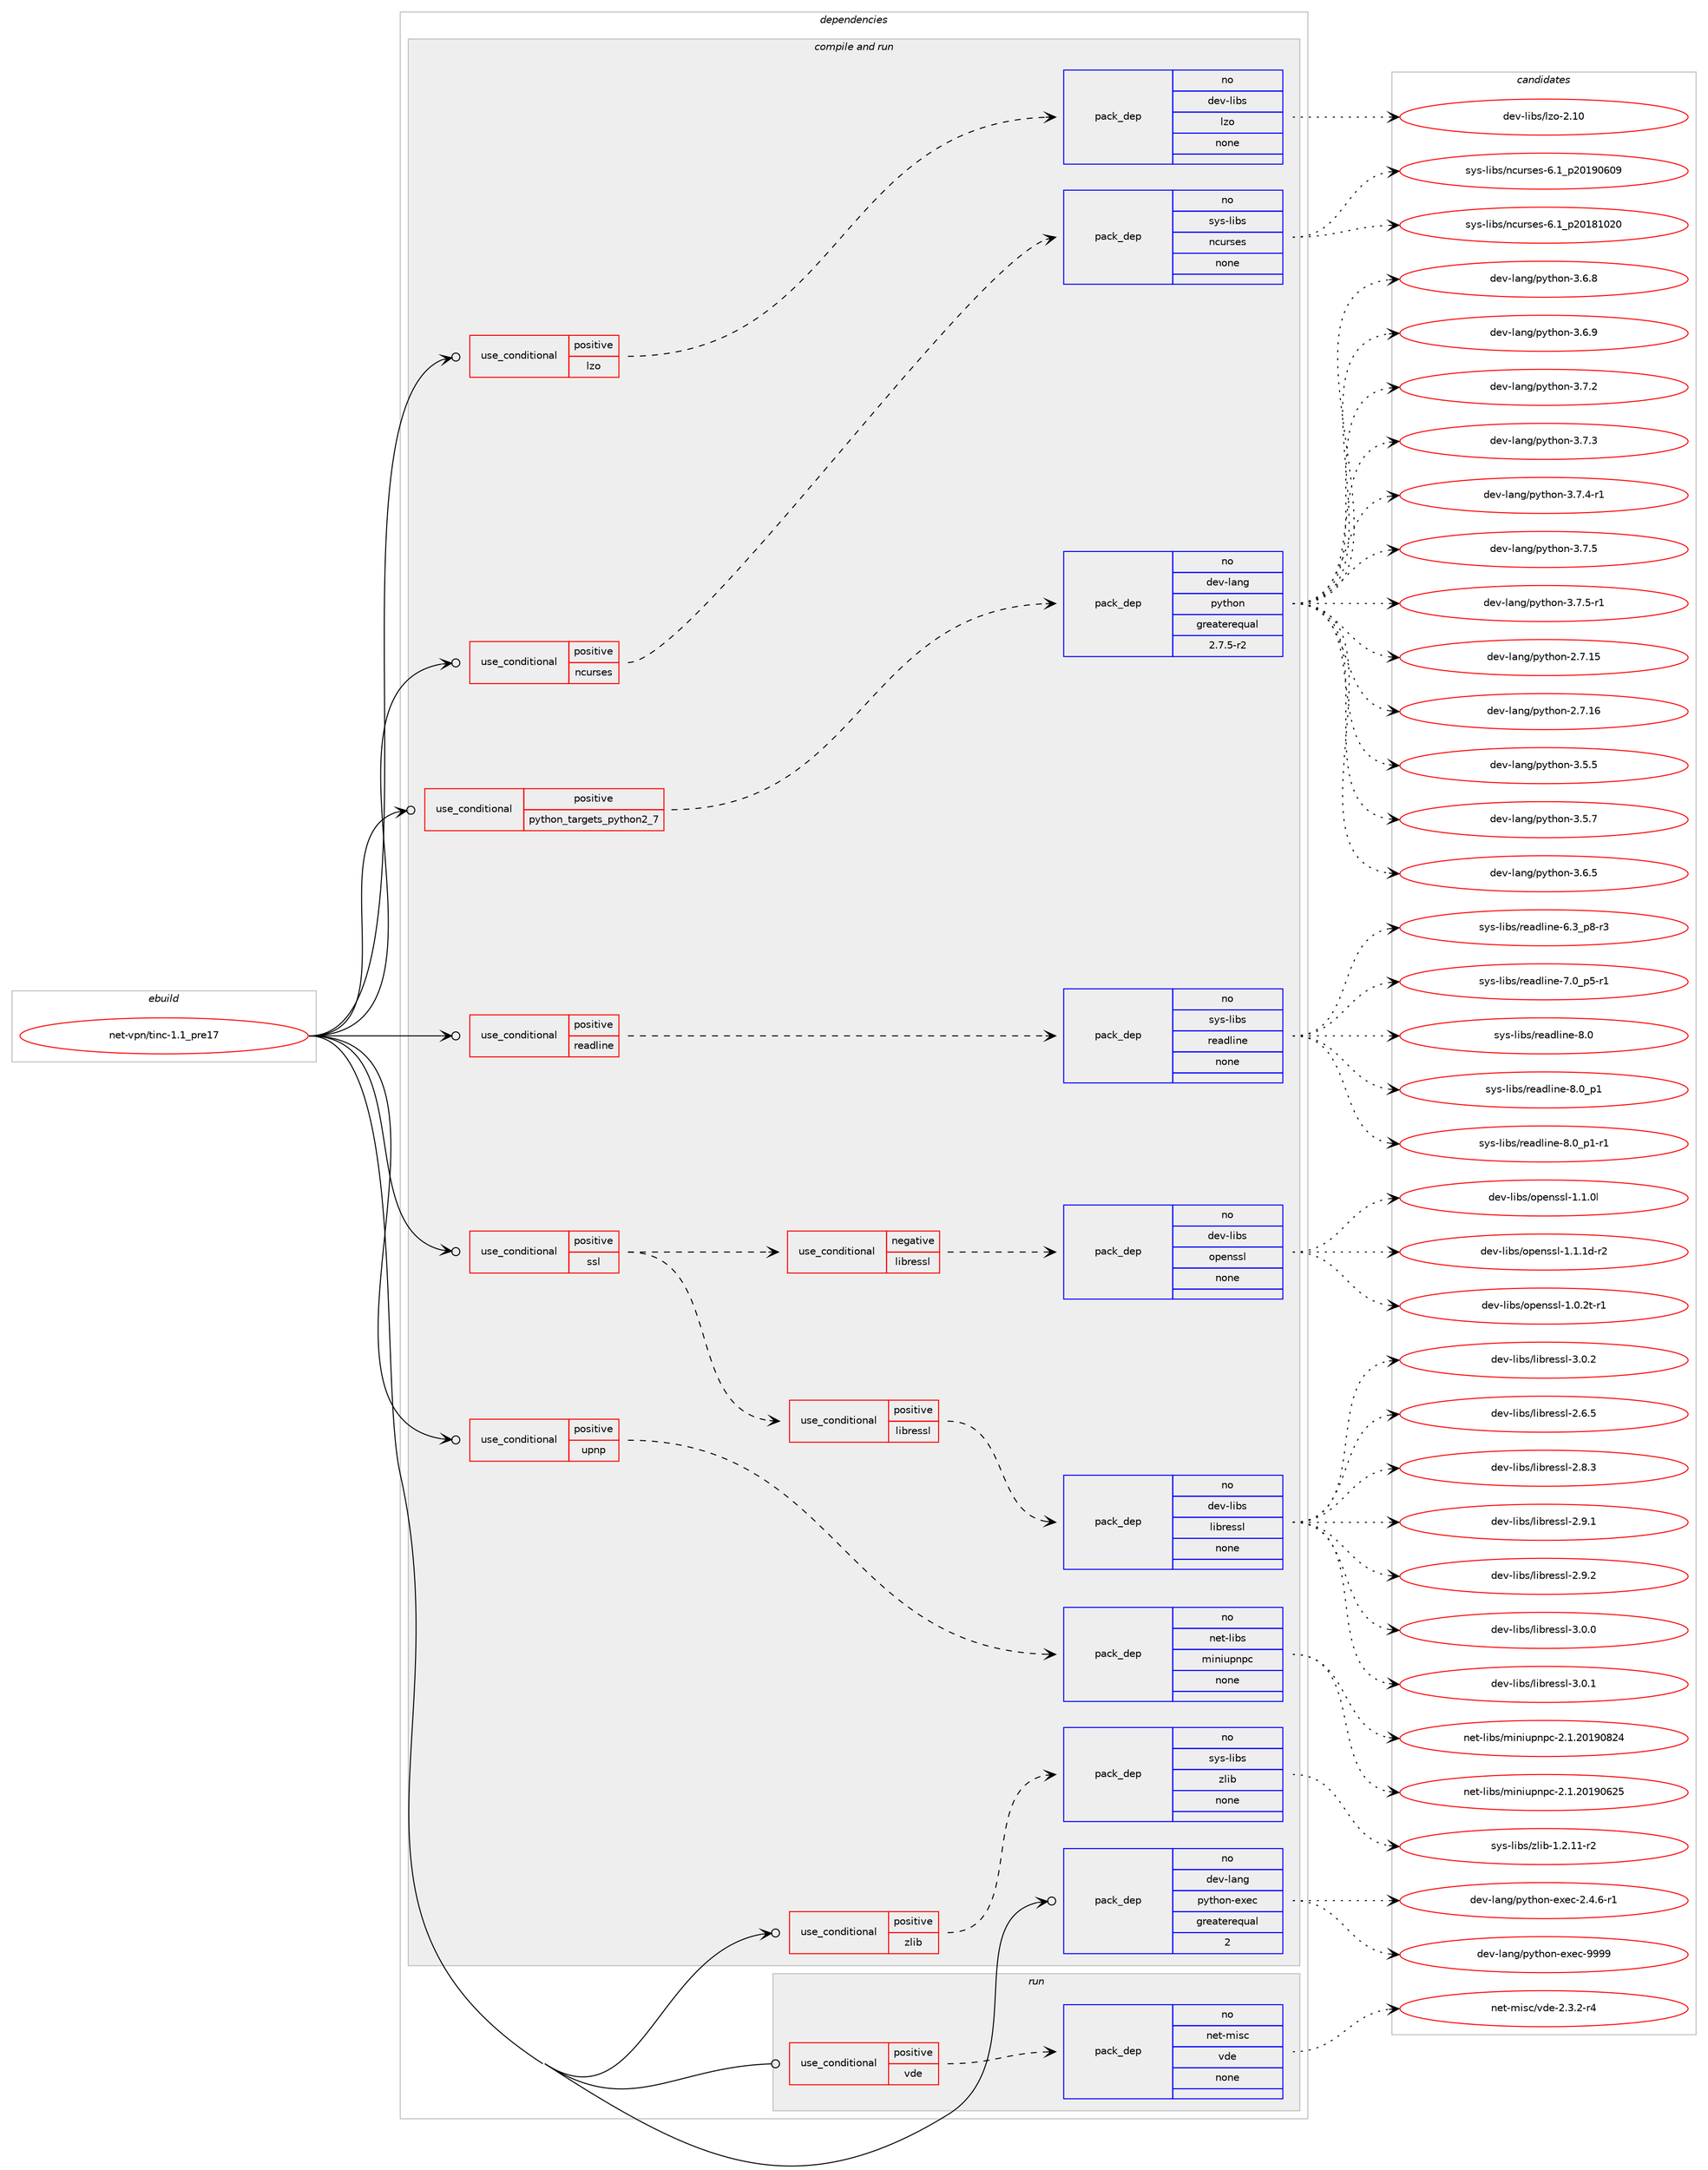 digraph prolog {

# *************
# Graph options
# *************

newrank=true;
concentrate=true;
compound=true;
graph [rankdir=LR,fontname=Helvetica,fontsize=10,ranksep=1.5];#, ranksep=2.5, nodesep=0.2];
edge  [arrowhead=vee];
node  [fontname=Helvetica,fontsize=10];

# **********
# The ebuild
# **********

subgraph cluster_leftcol {
color=gray;
rank=same;
label=<<i>ebuild</i>>;
id [label="net-vpn/tinc-1.1_pre17", color=red, width=4, href="../net-vpn/tinc-1.1_pre17.svg"];
}

# ****************
# The dependencies
# ****************

subgraph cluster_midcol {
color=gray;
label=<<i>dependencies</i>>;
subgraph cluster_compile {
fillcolor="#eeeeee";
style=filled;
label=<<i>compile</i>>;
}
subgraph cluster_compileandrun {
fillcolor="#eeeeee";
style=filled;
label=<<i>compile and run</i>>;
subgraph cond205715 {
dependency843534 [label=<<TABLE BORDER="0" CELLBORDER="1" CELLSPACING="0" CELLPADDING="4"><TR><TD ROWSPAN="3" CELLPADDING="10">use_conditional</TD></TR><TR><TD>positive</TD></TR><TR><TD>lzo</TD></TR></TABLE>>, shape=none, color=red];
subgraph pack622923 {
dependency843535 [label=<<TABLE BORDER="0" CELLBORDER="1" CELLSPACING="0" CELLPADDING="4" WIDTH="220"><TR><TD ROWSPAN="6" CELLPADDING="30">pack_dep</TD></TR><TR><TD WIDTH="110">no</TD></TR><TR><TD>dev-libs</TD></TR><TR><TD>lzo</TD></TR><TR><TD>none</TD></TR><TR><TD></TD></TR></TABLE>>, shape=none, color=blue];
}
dependency843534:e -> dependency843535:w [weight=20,style="dashed",arrowhead="vee"];
}
id:e -> dependency843534:w [weight=20,style="solid",arrowhead="odotvee"];
subgraph cond205716 {
dependency843536 [label=<<TABLE BORDER="0" CELLBORDER="1" CELLSPACING="0" CELLPADDING="4"><TR><TD ROWSPAN="3" CELLPADDING="10">use_conditional</TD></TR><TR><TD>positive</TD></TR><TR><TD>ncurses</TD></TR></TABLE>>, shape=none, color=red];
subgraph pack622924 {
dependency843537 [label=<<TABLE BORDER="0" CELLBORDER="1" CELLSPACING="0" CELLPADDING="4" WIDTH="220"><TR><TD ROWSPAN="6" CELLPADDING="30">pack_dep</TD></TR><TR><TD WIDTH="110">no</TD></TR><TR><TD>sys-libs</TD></TR><TR><TD>ncurses</TD></TR><TR><TD>none</TD></TR><TR><TD></TD></TR></TABLE>>, shape=none, color=blue];
}
dependency843536:e -> dependency843537:w [weight=20,style="dashed",arrowhead="vee"];
}
id:e -> dependency843536:w [weight=20,style="solid",arrowhead="odotvee"];
subgraph cond205717 {
dependency843538 [label=<<TABLE BORDER="0" CELLBORDER="1" CELLSPACING="0" CELLPADDING="4"><TR><TD ROWSPAN="3" CELLPADDING="10">use_conditional</TD></TR><TR><TD>positive</TD></TR><TR><TD>python_targets_python2_7</TD></TR></TABLE>>, shape=none, color=red];
subgraph pack622925 {
dependency843539 [label=<<TABLE BORDER="0" CELLBORDER="1" CELLSPACING="0" CELLPADDING="4" WIDTH="220"><TR><TD ROWSPAN="6" CELLPADDING="30">pack_dep</TD></TR><TR><TD WIDTH="110">no</TD></TR><TR><TD>dev-lang</TD></TR><TR><TD>python</TD></TR><TR><TD>greaterequal</TD></TR><TR><TD>2.7.5-r2</TD></TR></TABLE>>, shape=none, color=blue];
}
dependency843538:e -> dependency843539:w [weight=20,style="dashed",arrowhead="vee"];
}
id:e -> dependency843538:w [weight=20,style="solid",arrowhead="odotvee"];
subgraph cond205718 {
dependency843540 [label=<<TABLE BORDER="0" CELLBORDER="1" CELLSPACING="0" CELLPADDING="4"><TR><TD ROWSPAN="3" CELLPADDING="10">use_conditional</TD></TR><TR><TD>positive</TD></TR><TR><TD>readline</TD></TR></TABLE>>, shape=none, color=red];
subgraph pack622926 {
dependency843541 [label=<<TABLE BORDER="0" CELLBORDER="1" CELLSPACING="0" CELLPADDING="4" WIDTH="220"><TR><TD ROWSPAN="6" CELLPADDING="30">pack_dep</TD></TR><TR><TD WIDTH="110">no</TD></TR><TR><TD>sys-libs</TD></TR><TR><TD>readline</TD></TR><TR><TD>none</TD></TR><TR><TD></TD></TR></TABLE>>, shape=none, color=blue];
}
dependency843540:e -> dependency843541:w [weight=20,style="dashed",arrowhead="vee"];
}
id:e -> dependency843540:w [weight=20,style="solid",arrowhead="odotvee"];
subgraph cond205719 {
dependency843542 [label=<<TABLE BORDER="0" CELLBORDER="1" CELLSPACING="0" CELLPADDING="4"><TR><TD ROWSPAN="3" CELLPADDING="10">use_conditional</TD></TR><TR><TD>positive</TD></TR><TR><TD>ssl</TD></TR></TABLE>>, shape=none, color=red];
subgraph cond205720 {
dependency843543 [label=<<TABLE BORDER="0" CELLBORDER="1" CELLSPACING="0" CELLPADDING="4"><TR><TD ROWSPAN="3" CELLPADDING="10">use_conditional</TD></TR><TR><TD>negative</TD></TR><TR><TD>libressl</TD></TR></TABLE>>, shape=none, color=red];
subgraph pack622927 {
dependency843544 [label=<<TABLE BORDER="0" CELLBORDER="1" CELLSPACING="0" CELLPADDING="4" WIDTH="220"><TR><TD ROWSPAN="6" CELLPADDING="30">pack_dep</TD></TR><TR><TD WIDTH="110">no</TD></TR><TR><TD>dev-libs</TD></TR><TR><TD>openssl</TD></TR><TR><TD>none</TD></TR><TR><TD></TD></TR></TABLE>>, shape=none, color=blue];
}
dependency843543:e -> dependency843544:w [weight=20,style="dashed",arrowhead="vee"];
}
dependency843542:e -> dependency843543:w [weight=20,style="dashed",arrowhead="vee"];
subgraph cond205721 {
dependency843545 [label=<<TABLE BORDER="0" CELLBORDER="1" CELLSPACING="0" CELLPADDING="4"><TR><TD ROWSPAN="3" CELLPADDING="10">use_conditional</TD></TR><TR><TD>positive</TD></TR><TR><TD>libressl</TD></TR></TABLE>>, shape=none, color=red];
subgraph pack622928 {
dependency843546 [label=<<TABLE BORDER="0" CELLBORDER="1" CELLSPACING="0" CELLPADDING="4" WIDTH="220"><TR><TD ROWSPAN="6" CELLPADDING="30">pack_dep</TD></TR><TR><TD WIDTH="110">no</TD></TR><TR><TD>dev-libs</TD></TR><TR><TD>libressl</TD></TR><TR><TD>none</TD></TR><TR><TD></TD></TR></TABLE>>, shape=none, color=blue];
}
dependency843545:e -> dependency843546:w [weight=20,style="dashed",arrowhead="vee"];
}
dependency843542:e -> dependency843545:w [weight=20,style="dashed",arrowhead="vee"];
}
id:e -> dependency843542:w [weight=20,style="solid",arrowhead="odotvee"];
subgraph cond205722 {
dependency843547 [label=<<TABLE BORDER="0" CELLBORDER="1" CELLSPACING="0" CELLPADDING="4"><TR><TD ROWSPAN="3" CELLPADDING="10">use_conditional</TD></TR><TR><TD>positive</TD></TR><TR><TD>upnp</TD></TR></TABLE>>, shape=none, color=red];
subgraph pack622929 {
dependency843548 [label=<<TABLE BORDER="0" CELLBORDER="1" CELLSPACING="0" CELLPADDING="4" WIDTH="220"><TR><TD ROWSPAN="6" CELLPADDING="30">pack_dep</TD></TR><TR><TD WIDTH="110">no</TD></TR><TR><TD>net-libs</TD></TR><TR><TD>miniupnpc</TD></TR><TR><TD>none</TD></TR><TR><TD></TD></TR></TABLE>>, shape=none, color=blue];
}
dependency843547:e -> dependency843548:w [weight=20,style="dashed",arrowhead="vee"];
}
id:e -> dependency843547:w [weight=20,style="solid",arrowhead="odotvee"];
subgraph cond205723 {
dependency843549 [label=<<TABLE BORDER="0" CELLBORDER="1" CELLSPACING="0" CELLPADDING="4"><TR><TD ROWSPAN="3" CELLPADDING="10">use_conditional</TD></TR><TR><TD>positive</TD></TR><TR><TD>zlib</TD></TR></TABLE>>, shape=none, color=red];
subgraph pack622930 {
dependency843550 [label=<<TABLE BORDER="0" CELLBORDER="1" CELLSPACING="0" CELLPADDING="4" WIDTH="220"><TR><TD ROWSPAN="6" CELLPADDING="30">pack_dep</TD></TR><TR><TD WIDTH="110">no</TD></TR><TR><TD>sys-libs</TD></TR><TR><TD>zlib</TD></TR><TR><TD>none</TD></TR><TR><TD></TD></TR></TABLE>>, shape=none, color=blue];
}
dependency843549:e -> dependency843550:w [weight=20,style="dashed",arrowhead="vee"];
}
id:e -> dependency843549:w [weight=20,style="solid",arrowhead="odotvee"];
subgraph pack622931 {
dependency843551 [label=<<TABLE BORDER="0" CELLBORDER="1" CELLSPACING="0" CELLPADDING="4" WIDTH="220"><TR><TD ROWSPAN="6" CELLPADDING="30">pack_dep</TD></TR><TR><TD WIDTH="110">no</TD></TR><TR><TD>dev-lang</TD></TR><TR><TD>python-exec</TD></TR><TR><TD>greaterequal</TD></TR><TR><TD>2</TD></TR></TABLE>>, shape=none, color=blue];
}
id:e -> dependency843551:w [weight=20,style="solid",arrowhead="odotvee"];
}
subgraph cluster_run {
fillcolor="#eeeeee";
style=filled;
label=<<i>run</i>>;
subgraph cond205724 {
dependency843552 [label=<<TABLE BORDER="0" CELLBORDER="1" CELLSPACING="0" CELLPADDING="4"><TR><TD ROWSPAN="3" CELLPADDING="10">use_conditional</TD></TR><TR><TD>positive</TD></TR><TR><TD>vde</TD></TR></TABLE>>, shape=none, color=red];
subgraph pack622932 {
dependency843553 [label=<<TABLE BORDER="0" CELLBORDER="1" CELLSPACING="0" CELLPADDING="4" WIDTH="220"><TR><TD ROWSPAN="6" CELLPADDING="30">pack_dep</TD></TR><TR><TD WIDTH="110">no</TD></TR><TR><TD>net-misc</TD></TR><TR><TD>vde</TD></TR><TR><TD>none</TD></TR><TR><TD></TD></TR></TABLE>>, shape=none, color=blue];
}
dependency843552:e -> dependency843553:w [weight=20,style="dashed",arrowhead="vee"];
}
id:e -> dependency843552:w [weight=20,style="solid",arrowhead="odot"];
}
}

# **************
# The candidates
# **************

subgraph cluster_choices {
rank=same;
color=gray;
label=<<i>candidates</i>>;

subgraph choice622923 {
color=black;
nodesep=1;
choice1001011184510810598115471081221114550464948 [label="dev-libs/lzo-2.10", color=red, width=4,href="../dev-libs/lzo-2.10.svg"];
dependency843535:e -> choice1001011184510810598115471081221114550464948:w [style=dotted,weight="100"];
}
subgraph choice622924 {
color=black;
nodesep=1;
choice1151211154510810598115471109911711411510111545544649951125048495649485048 [label="sys-libs/ncurses-6.1_p20181020", color=red, width=4,href="../sys-libs/ncurses-6.1_p20181020.svg"];
choice1151211154510810598115471109911711411510111545544649951125048495748544857 [label="sys-libs/ncurses-6.1_p20190609", color=red, width=4,href="../sys-libs/ncurses-6.1_p20190609.svg"];
dependency843537:e -> choice1151211154510810598115471109911711411510111545544649951125048495649485048:w [style=dotted,weight="100"];
dependency843537:e -> choice1151211154510810598115471109911711411510111545544649951125048495748544857:w [style=dotted,weight="100"];
}
subgraph choice622925 {
color=black;
nodesep=1;
choice10010111845108971101034711212111610411111045504655464953 [label="dev-lang/python-2.7.15", color=red, width=4,href="../dev-lang/python-2.7.15.svg"];
choice10010111845108971101034711212111610411111045504655464954 [label="dev-lang/python-2.7.16", color=red, width=4,href="../dev-lang/python-2.7.16.svg"];
choice100101118451089711010347112121116104111110455146534653 [label="dev-lang/python-3.5.5", color=red, width=4,href="../dev-lang/python-3.5.5.svg"];
choice100101118451089711010347112121116104111110455146534655 [label="dev-lang/python-3.5.7", color=red, width=4,href="../dev-lang/python-3.5.7.svg"];
choice100101118451089711010347112121116104111110455146544653 [label="dev-lang/python-3.6.5", color=red, width=4,href="../dev-lang/python-3.6.5.svg"];
choice100101118451089711010347112121116104111110455146544656 [label="dev-lang/python-3.6.8", color=red, width=4,href="../dev-lang/python-3.6.8.svg"];
choice100101118451089711010347112121116104111110455146544657 [label="dev-lang/python-3.6.9", color=red, width=4,href="../dev-lang/python-3.6.9.svg"];
choice100101118451089711010347112121116104111110455146554650 [label="dev-lang/python-3.7.2", color=red, width=4,href="../dev-lang/python-3.7.2.svg"];
choice100101118451089711010347112121116104111110455146554651 [label="dev-lang/python-3.7.3", color=red, width=4,href="../dev-lang/python-3.7.3.svg"];
choice1001011184510897110103471121211161041111104551465546524511449 [label="dev-lang/python-3.7.4-r1", color=red, width=4,href="../dev-lang/python-3.7.4-r1.svg"];
choice100101118451089711010347112121116104111110455146554653 [label="dev-lang/python-3.7.5", color=red, width=4,href="../dev-lang/python-3.7.5.svg"];
choice1001011184510897110103471121211161041111104551465546534511449 [label="dev-lang/python-3.7.5-r1", color=red, width=4,href="../dev-lang/python-3.7.5-r1.svg"];
dependency843539:e -> choice10010111845108971101034711212111610411111045504655464953:w [style=dotted,weight="100"];
dependency843539:e -> choice10010111845108971101034711212111610411111045504655464954:w [style=dotted,weight="100"];
dependency843539:e -> choice100101118451089711010347112121116104111110455146534653:w [style=dotted,weight="100"];
dependency843539:e -> choice100101118451089711010347112121116104111110455146534655:w [style=dotted,weight="100"];
dependency843539:e -> choice100101118451089711010347112121116104111110455146544653:w [style=dotted,weight="100"];
dependency843539:e -> choice100101118451089711010347112121116104111110455146544656:w [style=dotted,weight="100"];
dependency843539:e -> choice100101118451089711010347112121116104111110455146544657:w [style=dotted,weight="100"];
dependency843539:e -> choice100101118451089711010347112121116104111110455146554650:w [style=dotted,weight="100"];
dependency843539:e -> choice100101118451089711010347112121116104111110455146554651:w [style=dotted,weight="100"];
dependency843539:e -> choice1001011184510897110103471121211161041111104551465546524511449:w [style=dotted,weight="100"];
dependency843539:e -> choice100101118451089711010347112121116104111110455146554653:w [style=dotted,weight="100"];
dependency843539:e -> choice1001011184510897110103471121211161041111104551465546534511449:w [style=dotted,weight="100"];
}
subgraph choice622926 {
color=black;
nodesep=1;
choice115121115451081059811547114101971001081051101014554465195112564511451 [label="sys-libs/readline-6.3_p8-r3", color=red, width=4,href="../sys-libs/readline-6.3_p8-r3.svg"];
choice115121115451081059811547114101971001081051101014555464895112534511449 [label="sys-libs/readline-7.0_p5-r1", color=red, width=4,href="../sys-libs/readline-7.0_p5-r1.svg"];
choice1151211154510810598115471141019710010810511010145564648 [label="sys-libs/readline-8.0", color=red, width=4,href="../sys-libs/readline-8.0.svg"];
choice11512111545108105981154711410197100108105110101455646489511249 [label="sys-libs/readline-8.0_p1", color=red, width=4,href="../sys-libs/readline-8.0_p1.svg"];
choice115121115451081059811547114101971001081051101014556464895112494511449 [label="sys-libs/readline-8.0_p1-r1", color=red, width=4,href="../sys-libs/readline-8.0_p1-r1.svg"];
dependency843541:e -> choice115121115451081059811547114101971001081051101014554465195112564511451:w [style=dotted,weight="100"];
dependency843541:e -> choice115121115451081059811547114101971001081051101014555464895112534511449:w [style=dotted,weight="100"];
dependency843541:e -> choice1151211154510810598115471141019710010810511010145564648:w [style=dotted,weight="100"];
dependency843541:e -> choice11512111545108105981154711410197100108105110101455646489511249:w [style=dotted,weight="100"];
dependency843541:e -> choice115121115451081059811547114101971001081051101014556464895112494511449:w [style=dotted,weight="100"];
}
subgraph choice622927 {
color=black;
nodesep=1;
choice1001011184510810598115471111121011101151151084549464846501164511449 [label="dev-libs/openssl-1.0.2t-r1", color=red, width=4,href="../dev-libs/openssl-1.0.2t-r1.svg"];
choice100101118451081059811547111112101110115115108454946494648108 [label="dev-libs/openssl-1.1.0l", color=red, width=4,href="../dev-libs/openssl-1.1.0l.svg"];
choice1001011184510810598115471111121011101151151084549464946491004511450 [label="dev-libs/openssl-1.1.1d-r2", color=red, width=4,href="../dev-libs/openssl-1.1.1d-r2.svg"];
dependency843544:e -> choice1001011184510810598115471111121011101151151084549464846501164511449:w [style=dotted,weight="100"];
dependency843544:e -> choice100101118451081059811547111112101110115115108454946494648108:w [style=dotted,weight="100"];
dependency843544:e -> choice1001011184510810598115471111121011101151151084549464946491004511450:w [style=dotted,weight="100"];
}
subgraph choice622928 {
color=black;
nodesep=1;
choice10010111845108105981154710810598114101115115108455046544653 [label="dev-libs/libressl-2.6.5", color=red, width=4,href="../dev-libs/libressl-2.6.5.svg"];
choice10010111845108105981154710810598114101115115108455046564651 [label="dev-libs/libressl-2.8.3", color=red, width=4,href="../dev-libs/libressl-2.8.3.svg"];
choice10010111845108105981154710810598114101115115108455046574649 [label="dev-libs/libressl-2.9.1", color=red, width=4,href="../dev-libs/libressl-2.9.1.svg"];
choice10010111845108105981154710810598114101115115108455046574650 [label="dev-libs/libressl-2.9.2", color=red, width=4,href="../dev-libs/libressl-2.9.2.svg"];
choice10010111845108105981154710810598114101115115108455146484648 [label="dev-libs/libressl-3.0.0", color=red, width=4,href="../dev-libs/libressl-3.0.0.svg"];
choice10010111845108105981154710810598114101115115108455146484649 [label="dev-libs/libressl-3.0.1", color=red, width=4,href="../dev-libs/libressl-3.0.1.svg"];
choice10010111845108105981154710810598114101115115108455146484650 [label="dev-libs/libressl-3.0.2", color=red, width=4,href="../dev-libs/libressl-3.0.2.svg"];
dependency843546:e -> choice10010111845108105981154710810598114101115115108455046544653:w [style=dotted,weight="100"];
dependency843546:e -> choice10010111845108105981154710810598114101115115108455046564651:w [style=dotted,weight="100"];
dependency843546:e -> choice10010111845108105981154710810598114101115115108455046574649:w [style=dotted,weight="100"];
dependency843546:e -> choice10010111845108105981154710810598114101115115108455046574650:w [style=dotted,weight="100"];
dependency843546:e -> choice10010111845108105981154710810598114101115115108455146484648:w [style=dotted,weight="100"];
dependency843546:e -> choice10010111845108105981154710810598114101115115108455146484649:w [style=dotted,weight="100"];
dependency843546:e -> choice10010111845108105981154710810598114101115115108455146484650:w [style=dotted,weight="100"];
}
subgraph choice622929 {
color=black;
nodesep=1;
choice1101011164510810598115471091051101051171121101129945504649465048495748545053 [label="net-libs/miniupnpc-2.1.20190625", color=red, width=4,href="../net-libs/miniupnpc-2.1.20190625.svg"];
choice1101011164510810598115471091051101051171121101129945504649465048495748565052 [label="net-libs/miniupnpc-2.1.20190824", color=red, width=4,href="../net-libs/miniupnpc-2.1.20190824.svg"];
dependency843548:e -> choice1101011164510810598115471091051101051171121101129945504649465048495748545053:w [style=dotted,weight="100"];
dependency843548:e -> choice1101011164510810598115471091051101051171121101129945504649465048495748565052:w [style=dotted,weight="100"];
}
subgraph choice622930 {
color=black;
nodesep=1;
choice11512111545108105981154712210810598454946504649494511450 [label="sys-libs/zlib-1.2.11-r2", color=red, width=4,href="../sys-libs/zlib-1.2.11-r2.svg"];
dependency843550:e -> choice11512111545108105981154712210810598454946504649494511450:w [style=dotted,weight="100"];
}
subgraph choice622931 {
color=black;
nodesep=1;
choice10010111845108971101034711212111610411111045101120101994550465246544511449 [label="dev-lang/python-exec-2.4.6-r1", color=red, width=4,href="../dev-lang/python-exec-2.4.6-r1.svg"];
choice10010111845108971101034711212111610411111045101120101994557575757 [label="dev-lang/python-exec-9999", color=red, width=4,href="../dev-lang/python-exec-9999.svg"];
dependency843551:e -> choice10010111845108971101034711212111610411111045101120101994550465246544511449:w [style=dotted,weight="100"];
dependency843551:e -> choice10010111845108971101034711212111610411111045101120101994557575757:w [style=dotted,weight="100"];
}
subgraph choice622932 {
color=black;
nodesep=1;
choice1101011164510910511599471181001014550465146504511452 [label="net-misc/vde-2.3.2-r4", color=red, width=4,href="../net-misc/vde-2.3.2-r4.svg"];
dependency843553:e -> choice1101011164510910511599471181001014550465146504511452:w [style=dotted,weight="100"];
}
}

}
